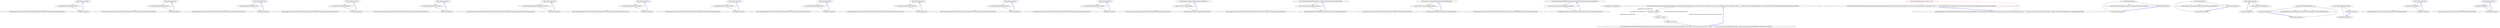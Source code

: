 digraph  {
n0 [label="Entry lambda expression", span="15-15", cluster="lambda expression"];
n1 [label="new EnglishNumberToWordsConverter()", span="15-15", cluster="lambda expression"];
n2 [label="Exit lambda expression", span="15-15", cluster="lambda expression"];
n3 [label="Entry Humanizer.Localisation.NumberToWords.EnglishNumberToWordsConverter.EnglishNumberToWordsConverter()", span="5-5", cluster="Humanizer.Localisation.NumberToWords.EnglishNumberToWordsConverter.EnglishNumberToWordsConverter()"];
n4 [label="Entry lambda expression", span="16-16", cluster="lambda expression"];
n5 [label="new ArabicNumberToWordsConverter()", span="16-16", cluster="lambda expression"];
n6 [label="Exit lambda expression", span="16-16", cluster="lambda expression"];
n7 [label="Entry Humanizer.Localisation.NumberToWords.ArabicNumberToWordsConverter.ArabicNumberToWordsConverter()", span="6-6", cluster="Humanizer.Localisation.NumberToWords.ArabicNumberToWordsConverter.ArabicNumberToWordsConverter()"];
n8 [label="Entry lambda expression", span="17-17", cluster="lambda expression"];
n9 [label="new FarsiNumberToWordsConverter()", span="17-17", cluster="lambda expression"];
n10 [label="Exit lambda expression", span="17-17", cluster="lambda expression"];
n11 [label="Entry Humanizer.Localisation.NumberToWords.FarsiNumberToWordsConverter.FarsiNumberToWordsConverter()", span="5-5", cluster="Humanizer.Localisation.NumberToWords.FarsiNumberToWordsConverter.FarsiNumberToWordsConverter()"];
n12 [label="Entry lambda expression", span="18-18", cluster="lambda expression"];
n13 [label="new SpanishNumberToWordsConverter()", span="18-18", cluster="lambda expression"];
n14 [label="Exit lambda expression", span="18-18", cluster="lambda expression"];
n15 [label="Entry Humanizer.Localisation.NumberToWords.SpanishNumberToWordsConverter.SpanishNumberToWordsConverter()", span="5-5", cluster="Humanizer.Localisation.NumberToWords.SpanishNumberToWordsConverter.SpanishNumberToWordsConverter()"];
n16 [label="Entry lambda expression", span="19-19", cluster="lambda expression"];
n17 [label="new PolishNumberToWordsConverter()", span="19-19", cluster="lambda expression"];
n18 [label="Exit lambda expression", span="19-19", cluster="lambda expression"];
n19 [label="Entry Humanizer.Localisation.NumberToWords.PolishNumberToWordsConverter.PolishNumberToWordsConverter()", span="4-4", cluster="Humanizer.Localisation.NumberToWords.PolishNumberToWordsConverter.PolishNumberToWordsConverter()"];
n20 [label="Entry lambda expression", span="20-20", cluster="lambda expression"];
n21 [label="new BrazilianPortugueseNumberToWordsConverter()", span="20-20", cluster="lambda expression"];
n22 [label="Exit lambda expression", span="20-20", cluster="lambda expression"];
n23 [label="Entry Humanizer.Localisation.NumberToWords.BrazilianPortugueseNumberToWordsConverter.BrazilianPortugueseNumberToWordsConverter()", span="5-5", cluster="Humanizer.Localisation.NumberToWords.BrazilianPortugueseNumberToWordsConverter.BrazilianPortugueseNumberToWordsConverter()"];
n24 [label="Entry lambda expression", span="21-21", cluster="lambda expression"];
n25 [label="new RussianNumberToWordsConverter()", span="21-21", cluster="lambda expression"];
n26 [label="Exit lambda expression", span="21-21", cluster="lambda expression"];
n27 [label="Entry Humanizer.Localisation.NumberToWords.RussianNumberToWordsConverter.RussianNumberToWordsConverter()", span="6-6", cluster="Humanizer.Localisation.NumberToWords.RussianNumberToWordsConverter.RussianNumberToWordsConverter()"];
n28 [label="Entry lambda expression", span="22-22", cluster="lambda expression"];
n29 [label="new FrenchNumberToWordsConverter()", span="22-22", cluster="lambda expression"];
n30 [label="Exit lambda expression", span="22-22", cluster="lambda expression"];
n31 [label="Entry Humanizer.Localisation.NumberToWords.FrenchNumberToWordsConverter.FrenchNumberToWordsConverter()", span="5-5", cluster="Humanizer.Localisation.NumberToWords.FrenchNumberToWordsConverter.FrenchNumberToWordsConverter()"];
n32 [label="Entry lambda expression", span="23-23", cluster="lambda expression"];
n33 [label="new DutchNumberToWordsConverter()", span="23-23", cluster="lambda expression"];
n34 [label="Exit lambda expression", span="23-23", cluster="lambda expression"];
n35 [label="Entry Humanizer.Localisation.NumberToWords.DutchNumberToWordsConverter.DutchNumberToWordsConverter()", span="11-11", cluster="Humanizer.Localisation.NumberToWords.DutchNumberToWordsConverter.DutchNumberToWordsConverter()"];
n36 [label="Entry lambda expression", span="24-24", cluster="lambda expression"];
n37 [label="new HebrewNumberToWordsConverter()", span="24-24", cluster="lambda expression"];
n38 [label="Exit lambda expression", span="24-24", cluster="lambda expression"];
n39 [label="Entry Humanizer.Localisation.NumberToWords.HebrewNumberToWordsConverter.HebrewNumberToWordsConverter()", span="5-5", cluster="Humanizer.Localisation.NumberToWords.HebrewNumberToWordsConverter.HebrewNumberToWordsConverter()"];
n40 [label="Entry lambda expression", span="25-25", cluster="lambda expression"];
n41 [label="new GermanNumberToWordsConverter()", span="25-25", cluster="lambda expression"];
n42 [label="Exit lambda expression", span="25-25", cluster="lambda expression"];
n43 [label="Entry Humanizer.Localisation.NumberToWords.GermanNumberToWordsConverter.GermanNumberToWordsConverter()", span="4-4", cluster="Humanizer.Localisation.NumberToWords.GermanNumberToWordsConverter.GermanNumberToWordsConverter()"];
n44 [label="Entry lambda expression", span="26-26", cluster="lambda expression"];
n45 [label="new SlovenianNumberToWordsConverter()", span="26-26", cluster="lambda expression"];
n46 [label="Exit lambda expression", span="26-26", cluster="lambda expression"];
n47 [label="Entry Humanizer.Localisation.NumberToWords.SlovenianNumberToWordsConverter.SlovenianNumberToWordsConverter()", span="4-4", cluster="Humanizer.Localisation.NumberToWords.SlovenianNumberToWordsConverter.SlovenianNumberToWordsConverter()"];
n48 [label="Entry Humanizer.NumberToWordsExtension.ToWords(int)", span="34-34", cluster="Humanizer.NumberToWordsExtension.ToWords(int)"];
n49 [label="return Converter.Convert(number);", span="36-36", cluster="Humanizer.NumberToWordsExtension.ToWords(int)"];
n50 [label="Exit Humanizer.NumberToWordsExtension.ToWords(int)", span="34-34", cluster="Humanizer.NumberToWordsExtension.ToWords(int)"];
n51 [label="Entry Humanizer.Localisation.NumberToWords.DefaultNumberToWordsConverter.Convert(int)", span="22-22", cluster="Humanizer.Localisation.NumberToWords.DefaultNumberToWordsConverter.Convert(int)"];
n52 [label="Entry Humanizer.NumberToWordsExtension.ToWords(int, Humanizer.GrammaticalGender)", span="58-58", cluster="Humanizer.NumberToWordsExtension.ToWords(int, Humanizer.GrammaticalGender)"];
n53 [label="return Converter.Convert(number, gender);", span="60-60", cluster="Humanizer.NumberToWordsExtension.ToWords(int, Humanizer.GrammaticalGender)"];
n54 [label="Exit Humanizer.NumberToWordsExtension.ToWords(int, Humanizer.GrammaticalGender)", span="58-58", cluster="Humanizer.NumberToWordsExtension.ToWords(int, Humanizer.GrammaticalGender)"];
n55 [label="Entry Humanizer.Localisation.NumberToWords.DefaultNumberToWordsConverter.Convert(int, Humanizer.GrammaticalGender)", span="12-12", cluster="Humanizer.Localisation.NumberToWords.DefaultNumberToWordsConverter.Convert(int, Humanizer.GrammaticalGender)"];
n56 [label="Entry Humanizer.NumberToWordsExtension.ToOrdinalWords(int)", span="68-68", cluster="Humanizer.NumberToWordsExtension.ToOrdinalWords(int)"];
n57 [label="return Converter.ConvertToOrdinal(number);", span="70-70", cluster="Humanizer.NumberToWordsExtension.ToOrdinalWords(int)"];
n58 [label="Exit Humanizer.NumberToWordsExtension.ToOrdinalWords(int)", span="68-68", cluster="Humanizer.NumberToWordsExtension.ToOrdinalWords(int)"];
n59 [label="Entry Humanizer.Localisation.NumberToWords.DefaultNumberToWordsConverter.ConvertToOrdinal(int)", span="45-45", cluster="Humanizer.Localisation.NumberToWords.DefaultNumberToWordsConverter.ConvertToOrdinal(int)"];
n60 [label="Entry Humanizer.NumberToWordsExtension.ToOrdinalWords(int, Humanizer.GrammaticalGender)", span="81-81", cluster="Humanizer.NumberToWordsExtension.ToOrdinalWords(int, Humanizer.GrammaticalGender)"];
n61 [label="return Converter.ConvertToOrdinal(number, gender);", span="83-83", cluster="Humanizer.NumberToWordsExtension.ToOrdinalWords(int, Humanizer.GrammaticalGender)"];
n62 [label="Exit Humanizer.NumberToWordsExtension.ToOrdinalWords(int, Humanizer.GrammaticalGender)", span="81-81", cluster="Humanizer.NumberToWordsExtension.ToOrdinalWords(int, Humanizer.GrammaticalGender)"];
n63 [label="Entry Humanizer.Localisation.NumberToWords.DefaultNumberToWordsConverter.ConvertToOrdinal(int, Humanizer.GrammaticalGender)", span="35-35", cluster="Humanizer.Localisation.NumberToWords.DefaultNumberToWordsConverter.ConvertToOrdinal(int, Humanizer.GrammaticalGender)"];
m0_0 [label="Entry CommandLine.Core.TokenGroup.TokenGroup(System.Collections.Generic.IEnumerable<System.Collections.Generic.KeyValuePair<string, System.Collections.Generic.IEnumerable<string>>>, System.Collections.Generic.IEnumerable<string>, System.Collections.Generic.IEnumerable<CommandLine.Core.Token>)", span="12-12", cluster="CommandLine.Core.TokenGroup.TokenGroup(System.Collections.Generic.IEnumerable<System.Collections.Generic.KeyValuePair<string, System.Collections.Generic.IEnumerable<string>>>, System.Collections.Generic.IEnumerable<string>, System.Collections.Generic.IEnumerable<CommandLine.Core.Token>)", file="TokenGroup.cs"];
m0_1 [label="this.options = options", span="17-17", cluster="CommandLine.Core.TokenGroup.TokenGroup(System.Collections.Generic.IEnumerable<System.Collections.Generic.KeyValuePair<string, System.Collections.Generic.IEnumerable<string>>>, System.Collections.Generic.IEnumerable<string>, System.Collections.Generic.IEnumerable<CommandLine.Core.Token>)", file="TokenGroup.cs"];
m0_2 [label="this.values = values", span="18-18", cluster="CommandLine.Core.TokenGroup.TokenGroup(System.Collections.Generic.IEnumerable<System.Collections.Generic.KeyValuePair<string, System.Collections.Generic.IEnumerable<string>>>, System.Collections.Generic.IEnumerable<string>, System.Collections.Generic.IEnumerable<CommandLine.Core.Token>)", file="TokenGroup.cs"];
m0_3 [label="this.errors = errors", span="19-19", cluster="CommandLine.Core.TokenGroup.TokenGroup(System.Collections.Generic.IEnumerable<System.Collections.Generic.KeyValuePair<string, System.Collections.Generic.IEnumerable<string>>>, System.Collections.Generic.IEnumerable<string>, System.Collections.Generic.IEnumerable<CommandLine.Core.Token>)", file="TokenGroup.cs"];
m0_4 [label="Exit CommandLine.Core.TokenGroup.TokenGroup(System.Collections.Generic.IEnumerable<System.Collections.Generic.KeyValuePair<string, System.Collections.Generic.IEnumerable<string>>>, System.Collections.Generic.IEnumerable<string>, System.Collections.Generic.IEnumerable<CommandLine.Core.Token>)", span="12-12", cluster="CommandLine.Core.TokenGroup.TokenGroup(System.Collections.Generic.IEnumerable<System.Collections.Generic.KeyValuePair<string, System.Collections.Generic.IEnumerable<string>>>, System.Collections.Generic.IEnumerable<string>, System.Collections.Generic.IEnumerable<CommandLine.Core.Token>)", file="TokenGroup.cs"];
m0_5 [label="Entry CommandLine.Core.TokenGroup.Create(System.Collections.Generic.IEnumerable<System.Collections.Generic.KeyValuePair<string, System.Collections.Generic.IEnumerable<string>>>, System.Collections.Generic.IEnumerable<string>, System.Collections.Generic.IEnumerable<CommandLine.Core.Token>)", span="37-37", cluster="CommandLine.Core.TokenGroup.Create(System.Collections.Generic.IEnumerable<System.Collections.Generic.KeyValuePair<string, System.Collections.Generic.IEnumerable<string>>>, System.Collections.Generic.IEnumerable<string>, System.Collections.Generic.IEnumerable<CommandLine.Core.Token>)", file="TokenGroup.cs"];
m0_6 [label="return new TokenGroup(options, values, errors);", span="42-42", cluster="CommandLine.Core.TokenGroup.Create(System.Collections.Generic.IEnumerable<System.Collections.Generic.KeyValuePair<string, System.Collections.Generic.IEnumerable<string>>>, System.Collections.Generic.IEnumerable<string>, System.Collections.Generic.IEnumerable<CommandLine.Core.Token>)", color=red, community=0, file="TokenGroup.cs"];
m0_7 [label="Exit CommandLine.Core.TokenGroup.Create(System.Collections.Generic.IEnumerable<System.Collections.Generic.KeyValuePair<string, System.Collections.Generic.IEnumerable<string>>>, System.Collections.Generic.IEnumerable<string>, System.Collections.Generic.IEnumerable<CommandLine.Core.Token>)", span="37-37", cluster="CommandLine.Core.TokenGroup.Create(System.Collections.Generic.IEnumerable<System.Collections.Generic.KeyValuePair<string, System.Collections.Generic.IEnumerable<string>>>, System.Collections.Generic.IEnumerable<string>, System.Collections.Generic.IEnumerable<CommandLine.Core.Token>)", file="TokenGroup.cs"];
m0_8 [label="CommandLine.Core.TokenGroup", span="", file="TokenGroup.cs"];
m1_7 [label="Entry Humanizer.Localisation.Formatters.RussianFormatter.RussianFormatter()", span="4-4", cluster="Humanizer.Localisation.Formatters.RussianFormatter.RussianFormatter()", file="TokenPartitioner.cs"];
m1_11 [label="Entry Humanizer.Localisation.Formatters.ArabicFormatter.ArabicFormatter()", span="2-2", cluster="Humanizer.Localisation.Formatters.ArabicFormatter.ArabicFormatter()", file="TokenPartitioner.cs"];
m1_23 [label="Entry lambda expression", span="22-22", cluster="lambda expression", file="TokenPartitioner.cs"];
m1_0 [label="Entry lambda expression", span="16-16", cluster="lambda expression", file="TokenPartitioner.cs"];
m1_1 [label="new RomanianFormatter()", span="16-16", cluster="lambda expression", file="TokenPartitioner.cs"];
m1_2 [label="Exit lambda expression", span="16-16", cluster="lambda expression", file="TokenPartitioner.cs"];
m1_4 [label="Entry lambda expression", span="17-17", cluster="lambda expression", file="TokenPartitioner.cs"];
m1_5 [label="new RussianFormatter()", span="17-17", cluster="lambda expression", file="TokenPartitioner.cs"];
m1_6 [label="Exit lambda expression", span="17-17", cluster="lambda expression", file="TokenPartitioner.cs"];
m1_8 [label="Entry lambda expression", span="18-18", cluster="lambda expression", file="TokenPartitioner.cs"];
m1_9 [label="new ArabicFormatter()", span="18-18", cluster="lambda expression", file="TokenPartitioner.cs"];
m1_10 [label="Exit lambda expression", span="18-18", cluster="lambda expression", file="TokenPartitioner.cs"];
m1_12 [label="Entry lambda expression", span="19-19", cluster="lambda expression", file="TokenPartitioner.cs"];
m1_13 [label="new HebrewFormatter()", span="19-19", cluster="lambda expression", file="TokenPartitioner.cs"];
m1_14 [label="Exit lambda expression", span="19-19", cluster="lambda expression", file="TokenPartitioner.cs"];
m1_16 [label="Entry lambda expression", span="20-20", cluster="lambda expression", file="TokenPartitioner.cs"];
m1_17 [label="new CzechSlovakPolishFormatter()", span="20-20", cluster="lambda expression", file="TokenPartitioner.cs"];
m1_18 [label="Exit lambda expression", span="20-20", cluster="lambda expression", file="TokenPartitioner.cs"];
m1_20 [label="Entry lambda expression", span="21-21", cluster="lambda expression", file="TokenPartitioner.cs"];
m1_21 [label="new CzechSlovakPolishFormatter()", span="21-21", cluster="lambda expression", file="TokenPartitioner.cs"];
m1_22 [label="Exit lambda expression", span="21-21", cluster="lambda expression", file="TokenPartitioner.cs"];
m1_24 [label="new CzechSlovakPolishFormatter()", span="22-22", cluster="lambda expression", file="TokenPartitioner.cs"];
m1_25 [label="Exit lambda expression", span="22-22", cluster="lambda expression", file="TokenPartitioner.cs"];
m1_15 [label="Entry Humanizer.Localisation.Formatters.HebrewFormatter.HebrewFormatter()", span="2-2", cluster="Humanizer.Localisation.Formatters.HebrewFormatter.HebrewFormatter()", file="TokenPartitioner.cs"];
m1_19 [label="Entry Humanizer.Localisation.Formatters.CzechSlovakPolishFormatter.CzechSlovakPolishFormatter()", span="2-2", cluster="Humanizer.Localisation.Formatters.CzechSlovakPolishFormatter.CzechSlovakPolishFormatter()", file="TokenPartitioner.cs"];
m1_3 [label="Entry Humanizer.Localisation.Formatters.RomanianFormatter.RomanianFormatter()", span="2-2", cluster="Humanizer.Localisation.Formatters.RomanianFormatter.RomanianFormatter()", file="TokenPartitioner.cs"];
n0 -> n1  [key=0, style=solid];
n1 -> n2  [key=0, style=solid];
n1 -> n3  [key=2, style=dotted];
n2 -> n0  [key=0, style=bold, color=blue];
n4 -> n5  [key=0, style=solid];
n5 -> n6  [key=0, style=solid];
n5 -> n7  [key=2, style=dotted];
n6 -> n4  [key=0, style=bold, color=blue];
n8 -> n9  [key=0, style=solid];
n9 -> n10  [key=0, style=solid];
n9 -> n11  [key=2, style=dotted];
n10 -> n8  [key=0, style=bold, color=blue];
n12 -> n13  [key=0, style=solid];
n13 -> n14  [key=0, style=solid];
n13 -> n15  [key=2, style=dotted];
n14 -> n12  [key=0, style=bold, color=blue];
n16 -> n17  [key=0, style=solid];
n17 -> n18  [key=0, style=solid];
n17 -> n19  [key=2, style=dotted];
n18 -> n16  [key=0, style=bold, color=blue];
n20 -> n21  [key=0, style=solid];
n21 -> n22  [key=0, style=solid];
n21 -> n23  [key=2, style=dotted];
n22 -> n20  [key=0, style=bold, color=blue];
n24 -> n25  [key=0, style=solid];
n25 -> n26  [key=0, style=solid];
n25 -> n27  [key=2, style=dotted];
n26 -> n24  [key=0, style=bold, color=blue];
n28 -> n29  [key=0, style=solid];
n29 -> n30  [key=0, style=solid];
n29 -> n31  [key=2, style=dotted];
n30 -> n28  [key=0, style=bold, color=blue];
n32 -> n33  [key=0, style=solid];
n33 -> n34  [key=0, style=solid];
n33 -> n35  [key=2, style=dotted];
n34 -> n32  [key=0, style=bold, color=blue];
n36 -> n37  [key=0, style=solid];
n37 -> n38  [key=0, style=solid];
n37 -> n39  [key=2, style=dotted];
n38 -> n36  [key=0, style=bold, color=blue];
n40 -> n41  [key=0, style=solid];
n41 -> n42  [key=0, style=solid];
n41 -> n43  [key=2, style=dotted];
n42 -> n40  [key=0, style=bold, color=blue];
n44 -> n45  [key=0, style=solid];
n45 -> n46  [key=0, style=solid];
n45 -> n47  [key=2, style=dotted];
n46 -> n44  [key=0, style=bold, color=blue];
n48 -> n49  [key=0, style=solid];
n49 -> n50  [key=0, style=solid];
n49 -> n51  [key=2, style=dotted];
n50 -> n48  [key=0, style=bold, color=blue];
n52 -> n53  [key=0, style=solid];
n53 -> n54  [key=0, style=solid];
n53 -> n55  [key=2, style=dotted];
n54 -> n52  [key=0, style=bold, color=blue];
n56 -> n57  [key=0, style=solid];
n57 -> n58  [key=0, style=solid];
n57 -> n59  [key=2, style=dotted];
n58 -> n56  [key=0, style=bold, color=blue];
n60 -> n61  [key=0, style=solid];
n61 -> n62  [key=0, style=solid];
n61 -> n63  [key=2, style=dotted];
n62 -> n60  [key=0, style=bold, color=blue];
m0_0 -> m0_1  [key=0, style=solid];
m0_0 -> m0_2  [key=1, style=dashed, color=darkseagreen4, label="System.Collections.Generic.IEnumerable<string>"];
m0_0 -> m0_3  [key=1, style=dashed, color=darkseagreen4, label="System.Collections.Generic.IEnumerable<CommandLine.Core.Token>"];
m0_1 -> m0_2  [key=0, style=solid];
m0_2 -> m0_3  [key=0, style=solid];
m0_3 -> m0_4  [key=0, style=solid];
m0_4 -> m0_0  [key=0, style=bold, color=blue];
m0_5 -> m0_6  [key=0, style=solid, color=red];
m0_6 -> m0_7  [key=0, style=solid, color=red];
m0_6 -> m0_0  [key=2, style=dotted, color=red];
m0_7 -> m0_5  [key=0, style=bold, color=blue];
m0_8 -> m0_1  [key=1, style=dashed, color=darkseagreen4, label="CommandLine.Core.TokenGroup"];
m0_8 -> m0_2  [key=1, style=dashed, color=darkseagreen4, label="CommandLine.Core.TokenGroup"];
m0_8 -> m0_3  [key=1, style=dashed, color=darkseagreen4, label="CommandLine.Core.TokenGroup"];
m1_23 -> m1_24  [key=0, style=solid];
m1_0 -> m1_1  [key=0, style=solid];
m1_1 -> m1_2  [key=0, style=solid];
m1_1 -> m1_3  [key=2, style=dotted];
m1_2 -> m1_0  [key=0, style=bold, color=blue];
m1_4 -> m1_5  [key=0, style=solid];
m1_5 -> m1_6  [key=0, style=solid];
m1_5 -> m1_7  [key=2, style=dotted];
m1_6 -> m1_4  [key=0, style=bold, color=blue];
m1_8 -> m1_9  [key=0, style=solid];
m1_9 -> m1_10  [key=0, style=solid];
m1_9 -> m1_11  [key=2, style=dotted];
m1_10 -> m1_8  [key=0, style=bold, color=blue];
m1_12 -> m1_13  [key=0, style=solid];
m1_13 -> m1_14  [key=0, style=solid];
m1_13 -> m1_15  [key=2, style=dotted];
m1_14 -> m1_12  [key=0, style=bold, color=blue];
m1_16 -> m1_17  [key=0, style=solid];
m1_17 -> m1_18  [key=0, style=solid];
m1_17 -> m1_19  [key=2, style=dotted];
m1_18 -> m1_16  [key=0, style=bold, color=blue];
m1_20 -> m1_21  [key=0, style=solid];
m1_21 -> m1_22  [key=0, style=solid];
m1_21 -> m1_19  [key=2, style=dotted];
m1_22 -> m1_20  [key=0, style=bold, color=blue];
m1_24 -> m1_25  [key=0, style=solid];
m1_24 -> m1_19  [key=2, style=dotted];
m1_25 -> m1_23  [key=0, style=bold, color=blue];
}
